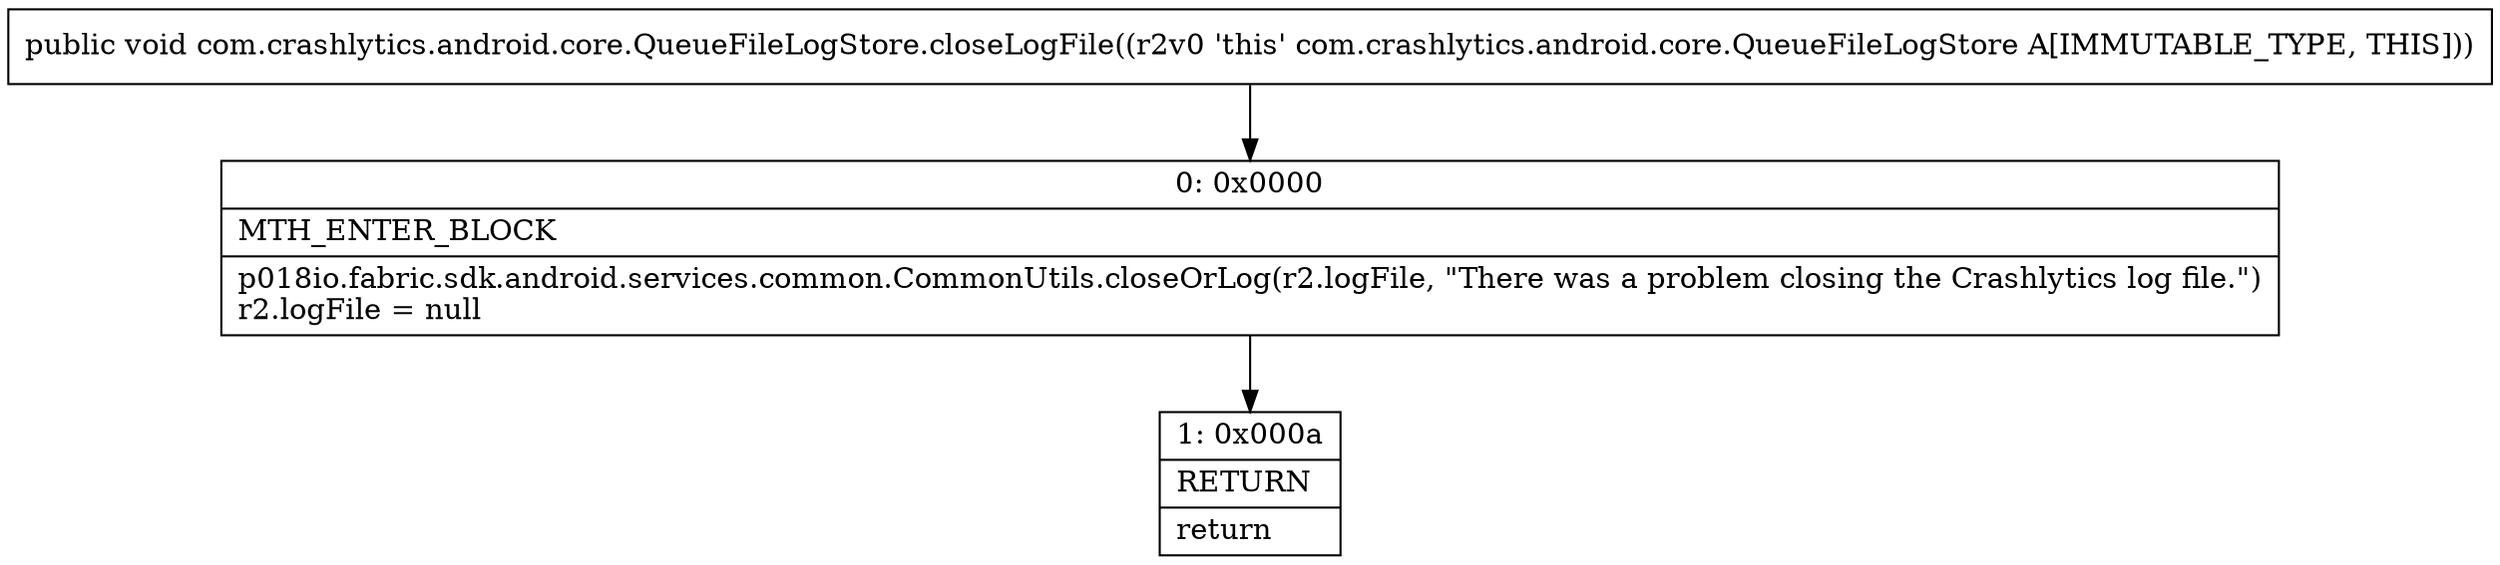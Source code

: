 digraph "CFG forcom.crashlytics.android.core.QueueFileLogStore.closeLogFile()V" {
Node_0 [shape=record,label="{0\:\ 0x0000|MTH_ENTER_BLOCK\l|p018io.fabric.sdk.android.services.common.CommonUtils.closeOrLog(r2.logFile, \"There was a problem closing the Crashlytics log file.\")\lr2.logFile = null\l}"];
Node_1 [shape=record,label="{1\:\ 0x000a|RETURN\l|return\l}"];
MethodNode[shape=record,label="{public void com.crashlytics.android.core.QueueFileLogStore.closeLogFile((r2v0 'this' com.crashlytics.android.core.QueueFileLogStore A[IMMUTABLE_TYPE, THIS])) }"];
MethodNode -> Node_0;
Node_0 -> Node_1;
}

